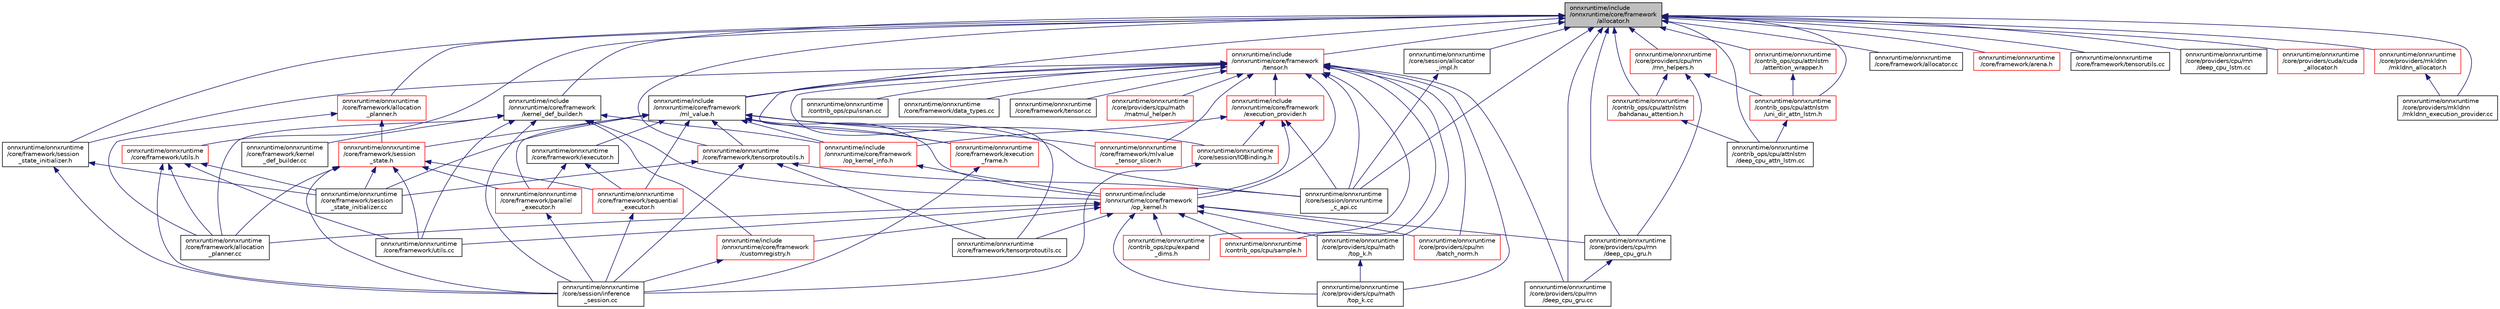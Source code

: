 digraph "onnxruntime/include/onnxruntime/core/framework/allocator.h"
{
  edge [fontname="Helvetica",fontsize="10",labelfontname="Helvetica",labelfontsize="10"];
  node [fontname="Helvetica",fontsize="10",shape=record];
  Node31 [label="onnxruntime/include\l/onnxruntime/core/framework\l/allocator.h",height=0.2,width=0.4,color="black", fillcolor="grey75", style="filled", fontcolor="black"];
  Node31 -> Node32 [dir="back",color="midnightblue",fontsize="10",style="solid",fontname="Helvetica"];
  Node32 [label="onnxruntime/include\l/onnxruntime/core/framework\l/kernel_def_builder.h",height=0.2,width=0.4,color="black", fillcolor="white", style="filled",URL="$kernel__def__builder_8h.html"];
  Node32 -> Node33 [dir="back",color="midnightblue",fontsize="10",style="solid",fontname="Helvetica"];
  Node33 [label="onnxruntime/include\l/onnxruntime/core/framework\l/customregistry.h",height=0.2,width=0.4,color="red", fillcolor="white", style="filled",URL="$customregistry_8h.html"];
  Node33 -> Node38 [dir="back",color="midnightblue",fontsize="10",style="solid",fontname="Helvetica"];
  Node38 [label="onnxruntime/onnxruntime\l/core/session/inference\l_session.cc",height=0.2,width=0.4,color="black", fillcolor="white", style="filled",URL="$inference__session_8cc.html"];
  Node32 -> Node39 [dir="back",color="midnightblue",fontsize="10",style="solid",fontname="Helvetica"];
  Node39 [label="onnxruntime/include\l/onnxruntime/core/framework\l/op_kernel.h",height=0.2,width=0.4,color="red", fillcolor="white", style="filled",URL="$op__kernel_8h.html"];
  Node39 -> Node33 [dir="back",color="midnightblue",fontsize="10",style="solid",fontname="Helvetica"];
  Node39 -> Node53 [dir="back",color="midnightblue",fontsize="10",style="solid",fontname="Helvetica"];
  Node53 [label="onnxruntime/onnxruntime\l/contrib_ops/cpu/expand\l_dims.h",height=0.2,width=0.4,color="red", fillcolor="white", style="filled",URL="$expand__dims_8h.html"];
  Node39 -> Node55 [dir="back",color="midnightblue",fontsize="10",style="solid",fontname="Helvetica"];
  Node55 [label="onnxruntime/onnxruntime\l/contrib_ops/cpu/sample.h",height=0.2,width=0.4,color="red", fillcolor="white", style="filled",URL="$sample_8h.html"];
  Node39 -> Node60 [dir="back",color="midnightblue",fontsize="10",style="solid",fontname="Helvetica"];
  Node60 [label="onnxruntime/onnxruntime\l/core/framework/allocation\l_planner.cc",height=0.2,width=0.4,color="black", fillcolor="white", style="filled",URL="$allocation__planner_8cc.html"];
  Node39 -> Node78 [dir="back",color="midnightblue",fontsize="10",style="solid",fontname="Helvetica"];
  Node78 [label="onnxruntime/onnxruntime\l/core/framework/tensorprotoutils.cc",height=0.2,width=0.4,color="black", fillcolor="white", style="filled",URL="$tensorprotoutils_8cc.html"];
  Node39 -> Node81 [dir="back",color="midnightblue",fontsize="10",style="solid",fontname="Helvetica"];
  Node81 [label="onnxruntime/onnxruntime\l/core/framework/utils.cc",height=0.2,width=0.4,color="black", fillcolor="white", style="filled",URL="$utils_8cc.html"];
  Node39 -> Node105 [dir="back",color="midnightblue",fontsize="10",style="solid",fontname="Helvetica"];
  Node105 [label="onnxruntime/onnxruntime\l/core/providers/cpu/math\l/top_k.cc",height=0.2,width=0.4,color="black", fillcolor="white", style="filled",URL="$top__k_8cc.html"];
  Node39 -> Node106 [dir="back",color="midnightblue",fontsize="10",style="solid",fontname="Helvetica"];
  Node106 [label="onnxruntime/onnxruntime\l/core/providers/cpu/math\l/top_k.h",height=0.2,width=0.4,color="black", fillcolor="white", style="filled",URL="$top__k_8h.html"];
  Node106 -> Node105 [dir="back",color="midnightblue",fontsize="10",style="solid",fontname="Helvetica"];
  Node39 -> Node144 [dir="back",color="midnightblue",fontsize="10",style="solid",fontname="Helvetica"];
  Node144 [label="onnxruntime/onnxruntime\l/core/providers/cpu/nn\l/batch_norm.h",height=0.2,width=0.4,color="red", fillcolor="white", style="filled",URL="$cpu_2nn_2batch__norm_8h.html"];
  Node39 -> Node181 [dir="back",color="midnightblue",fontsize="10",style="solid",fontname="Helvetica"];
  Node181 [label="onnxruntime/onnxruntime\l/core/providers/cpu/rnn\l/deep_cpu_gru.h",height=0.2,width=0.4,color="black", fillcolor="white", style="filled",URL="$deep__cpu__gru_8h.html"];
  Node181 -> Node182 [dir="back",color="midnightblue",fontsize="10",style="solid",fontname="Helvetica"];
  Node182 [label="onnxruntime/onnxruntime\l/core/providers/cpu/rnn\l/deep_cpu_gru.cc",height=0.2,width=0.4,color="black", fillcolor="white", style="filled",URL="$deep__cpu__gru_8cc.html"];
  Node32 -> Node297 [dir="back",color="midnightblue",fontsize="10",style="solid",fontname="Helvetica"];
  Node297 [label="onnxruntime/include\l/onnxruntime/core/framework\l/op_kernel_info.h",height=0.2,width=0.4,color="red", fillcolor="white", style="filled",URL="$op__kernel__info_8h.html"];
  Node297 -> Node39 [dir="back",color="midnightblue",fontsize="10",style="solid",fontname="Helvetica"];
  Node32 -> Node60 [dir="back",color="midnightblue",fontsize="10",style="solid",fontname="Helvetica"];
  Node32 -> Node298 [dir="back",color="midnightblue",fontsize="10",style="solid",fontname="Helvetica"];
  Node298 [label="onnxruntime/onnxruntime\l/core/framework/kernel\l_def_builder.cc",height=0.2,width=0.4,color="black", fillcolor="white", style="filled",URL="$kernel__def__builder_8cc.html"];
  Node32 -> Node81 [dir="back",color="midnightblue",fontsize="10",style="solid",fontname="Helvetica"];
  Node32 -> Node38 [dir="back",color="midnightblue",fontsize="10",style="solid",fontname="Helvetica"];
  Node31 -> Node299 [dir="back",color="midnightblue",fontsize="10",style="solid",fontname="Helvetica"];
  Node299 [label="onnxruntime/include\l/onnxruntime/core/framework\l/ml_value.h",height=0.2,width=0.4,color="black", fillcolor="white", style="filled",URL="$ml__value_8h.html"];
  Node299 -> Node39 [dir="back",color="midnightblue",fontsize="10",style="solid",fontname="Helvetica"];
  Node299 -> Node297 [dir="back",color="midnightblue",fontsize="10",style="solid",fontname="Helvetica"];
  Node299 -> Node300 [dir="back",color="midnightblue",fontsize="10",style="solid",fontname="Helvetica"];
  Node300 [label="onnxruntime/onnxruntime\l/core/framework/execution\l_frame.h",height=0.2,width=0.4,color="red", fillcolor="white", style="filled",URL="$execution__frame_8h.html"];
  Node300 -> Node38 [dir="back",color="midnightblue",fontsize="10",style="solid",fontname="Helvetica"];
  Node299 -> Node301 [dir="back",color="midnightblue",fontsize="10",style="solid",fontname="Helvetica"];
  Node301 [label="onnxruntime/onnxruntime\l/core/framework/iexecutor.h",height=0.2,width=0.4,color="black", fillcolor="white", style="filled",URL="$iexecutor_8h.html"];
  Node301 -> Node302 [dir="back",color="midnightblue",fontsize="10",style="solid",fontname="Helvetica"];
  Node302 [label="onnxruntime/onnxruntime\l/core/framework/parallel\l_executor.h",height=0.2,width=0.4,color="red", fillcolor="white", style="filled",URL="$parallel__executor_8h.html"];
  Node302 -> Node38 [dir="back",color="midnightblue",fontsize="10",style="solid",fontname="Helvetica"];
  Node301 -> Node303 [dir="back",color="midnightblue",fontsize="10",style="solid",fontname="Helvetica"];
  Node303 [label="onnxruntime/onnxruntime\l/core/framework/sequential\l_executor.h",height=0.2,width=0.4,color="red", fillcolor="white", style="filled",URL="$sequential__executor_8h.html"];
  Node303 -> Node38 [dir="back",color="midnightblue",fontsize="10",style="solid",fontname="Helvetica"];
  Node299 -> Node304 [dir="back",color="midnightblue",fontsize="10",style="solid",fontname="Helvetica"];
  Node304 [label="onnxruntime/onnxruntime\l/core/framework/mlvalue\l_tensor_slicer.h",height=0.2,width=0.4,color="red", fillcolor="white", style="filled",URL="$mlvalue__tensor__slicer_8h.html"];
  Node299 -> Node302 [dir="back",color="midnightblue",fontsize="10",style="solid",fontname="Helvetica"];
  Node299 -> Node303 [dir="back",color="midnightblue",fontsize="10",style="solid",fontname="Helvetica"];
  Node299 -> Node306 [dir="back",color="midnightblue",fontsize="10",style="solid",fontname="Helvetica"];
  Node306 [label="onnxruntime/onnxruntime\l/core/framework/session\l_state.h",height=0.2,width=0.4,color="red", fillcolor="white", style="filled",URL="$session__state_8h.html"];
  Node306 -> Node60 [dir="back",color="midnightblue",fontsize="10",style="solid",fontname="Helvetica"];
  Node306 -> Node302 [dir="back",color="midnightblue",fontsize="10",style="solid",fontname="Helvetica"];
  Node306 -> Node303 [dir="back",color="midnightblue",fontsize="10",style="solid",fontname="Helvetica"];
  Node306 -> Node63 [dir="back",color="midnightblue",fontsize="10",style="solid",fontname="Helvetica"];
  Node63 [label="onnxruntime/onnxruntime\l/core/framework/session\l_state_initializer.cc",height=0.2,width=0.4,color="black", fillcolor="white", style="filled",URL="$session__state__initializer_8cc.html"];
  Node306 -> Node81 [dir="back",color="midnightblue",fontsize="10",style="solid",fontname="Helvetica"];
  Node306 -> Node38 [dir="back",color="midnightblue",fontsize="10",style="solid",fontname="Helvetica"];
  Node299 -> Node63 [dir="back",color="midnightblue",fontsize="10",style="solid",fontname="Helvetica"];
  Node299 -> Node307 [dir="back",color="midnightblue",fontsize="10",style="solid",fontname="Helvetica"];
  Node307 [label="onnxruntime/onnxruntime\l/core/framework/tensorprotoutils.h",height=0.2,width=0.4,color="red", fillcolor="white", style="filled",URL="$tensorprotoutils_8h.html"];
  Node307 -> Node63 [dir="back",color="midnightblue",fontsize="10",style="solid",fontname="Helvetica"];
  Node307 -> Node78 [dir="back",color="midnightblue",fontsize="10",style="solid",fontname="Helvetica"];
  Node307 -> Node38 [dir="back",color="midnightblue",fontsize="10",style="solid",fontname="Helvetica"];
  Node307 -> Node308 [dir="back",color="midnightblue",fontsize="10",style="solid",fontname="Helvetica"];
  Node308 [label="onnxruntime/onnxruntime\l/core/session/onnxruntime\l_c_api.cc",height=0.2,width=0.4,color="black", fillcolor="white", style="filled",URL="$onnxruntime__c__api_8cc.html"];
  Node299 -> Node309 [dir="back",color="midnightblue",fontsize="10",style="solid",fontname="Helvetica"];
  Node309 [label="onnxruntime/onnxruntime\l/core/session/IOBinding.h",height=0.2,width=0.4,color="red", fillcolor="white", style="filled",URL="$IOBinding_8h.html"];
  Node309 -> Node38 [dir="back",color="midnightblue",fontsize="10",style="solid",fontname="Helvetica"];
  Node299 -> Node308 [dir="back",color="midnightblue",fontsize="10",style="solid",fontname="Helvetica"];
  Node31 -> Node310 [dir="back",color="midnightblue",fontsize="10",style="solid",fontname="Helvetica"];
  Node310 [label="onnxruntime/include\l/onnxruntime/core/framework\l/tensor.h",height=0.2,width=0.4,color="red", fillcolor="white", style="filled",URL="$tensor_8h.html"];
  Node310 -> Node311 [dir="back",color="midnightblue",fontsize="10",style="solid",fontname="Helvetica"];
  Node311 [label="onnxruntime/include\l/onnxruntime/core/framework\l/execution_provider.h",height=0.2,width=0.4,color="red", fillcolor="white", style="filled",URL="$execution__provider_8h.html"];
  Node311 -> Node39 [dir="back",color="midnightblue",fontsize="10",style="solid",fontname="Helvetica"];
  Node311 -> Node297 [dir="back",color="midnightblue",fontsize="10",style="solid",fontname="Helvetica"];
  Node311 -> Node309 [dir="back",color="midnightblue",fontsize="10",style="solid",fontname="Helvetica"];
  Node311 -> Node308 [dir="back",color="midnightblue",fontsize="10",style="solid",fontname="Helvetica"];
  Node310 -> Node299 [dir="back",color="midnightblue",fontsize="10",style="solid",fontname="Helvetica"];
  Node310 -> Node39 [dir="back",color="midnightblue",fontsize="10",style="solid",fontname="Helvetica"];
  Node310 -> Node53 [dir="back",color="midnightblue",fontsize="10",style="solid",fontname="Helvetica"];
  Node310 -> Node55 [dir="back",color="midnightblue",fontsize="10",style="solid",fontname="Helvetica"];
  Node310 -> Node58 [dir="back",color="midnightblue",fontsize="10",style="solid",fontname="Helvetica"];
  Node58 [label="onnxruntime/onnxruntime\l/contrib_ops/cpu/isnan.cc",height=0.2,width=0.4,color="black", fillcolor="white", style="filled",URL="$isnan_8cc.html"];
  Node310 -> Node321 [dir="back",color="midnightblue",fontsize="10",style="solid",fontname="Helvetica"];
  Node321 [label="onnxruntime/onnxruntime\l/core/framework/data_types.cc",height=0.2,width=0.4,color="black", fillcolor="white", style="filled",URL="$data__types_8cc.html"];
  Node310 -> Node300 [dir="back",color="midnightblue",fontsize="10",style="solid",fontname="Helvetica"];
  Node310 -> Node304 [dir="back",color="midnightblue",fontsize="10",style="solid",fontname="Helvetica"];
  Node310 -> Node322 [dir="back",color="midnightblue",fontsize="10",style="solid",fontname="Helvetica"];
  Node322 [label="onnxruntime/onnxruntime\l/core/framework/session\l_state_initializer.h",height=0.2,width=0.4,color="black", fillcolor="white", style="filled",URL="$session__state__initializer_8h.html"];
  Node322 -> Node63 [dir="back",color="midnightblue",fontsize="10",style="solid",fontname="Helvetica"];
  Node322 -> Node38 [dir="back",color="midnightblue",fontsize="10",style="solid",fontname="Helvetica"];
  Node310 -> Node323 [dir="back",color="midnightblue",fontsize="10",style="solid",fontname="Helvetica"];
  Node323 [label="onnxruntime/onnxruntime\l/core/framework/tensor.cc",height=0.2,width=0.4,color="black", fillcolor="white", style="filled",URL="$tensor_8cc.html"];
  Node310 -> Node78 [dir="back",color="midnightblue",fontsize="10",style="solid",fontname="Helvetica"];
  Node310 -> Node324 [dir="back",color="midnightblue",fontsize="10",style="solid",fontname="Helvetica"];
  Node324 [label="onnxruntime/onnxruntime\l/core/providers/cpu/math\l/matmul_helper.h",height=0.2,width=0.4,color="red", fillcolor="white", style="filled",URL="$matmul__helper_8h.html"];
  Node310 -> Node105 [dir="back",color="midnightblue",fontsize="10",style="solid",fontname="Helvetica"];
  Node310 -> Node106 [dir="back",color="midnightblue",fontsize="10",style="solid",fontname="Helvetica"];
  Node310 -> Node144 [dir="back",color="midnightblue",fontsize="10",style="solid",fontname="Helvetica"];
  Node310 -> Node182 [dir="back",color="midnightblue",fontsize="10",style="solid",fontname="Helvetica"];
  Node310 -> Node308 [dir="back",color="midnightblue",fontsize="10",style="solid",fontname="Helvetica"];
  Node31 -> Node336 [dir="back",color="midnightblue",fontsize="10",style="solid",fontname="Helvetica"];
  Node336 [label="onnxruntime/onnxruntime\l/contrib_ops/cpu/attnlstm\l/attention_wrapper.h",height=0.2,width=0.4,color="red", fillcolor="white", style="filled",URL="$attention__wrapper_8h.html"];
  Node336 -> Node334 [dir="back",color="midnightblue",fontsize="10",style="solid",fontname="Helvetica"];
  Node334 [label="onnxruntime/onnxruntime\l/contrib_ops/cpu/attnlstm\l/uni_dir_attn_lstm.h",height=0.2,width=0.4,color="red", fillcolor="white", style="filled",URL="$uni__dir__attn__lstm_8h.html"];
  Node334 -> Node52 [dir="back",color="midnightblue",fontsize="10",style="solid",fontname="Helvetica"];
  Node52 [label="onnxruntime/onnxruntime\l/contrib_ops/cpu/attnlstm\l/deep_cpu_attn_lstm.cc",height=0.2,width=0.4,color="black", fillcolor="white", style="filled",URL="$deep__cpu__attn__lstm_8cc.html"];
  Node31 -> Node332 [dir="back",color="midnightblue",fontsize="10",style="solid",fontname="Helvetica"];
  Node332 [label="onnxruntime/onnxruntime\l/contrib_ops/cpu/attnlstm\l/bahdanau_attention.h",height=0.2,width=0.4,color="red", fillcolor="white", style="filled",URL="$bahdanau__attention_8h.html"];
  Node332 -> Node52 [dir="back",color="midnightblue",fontsize="10",style="solid",fontname="Helvetica"];
  Node31 -> Node334 [dir="back",color="midnightblue",fontsize="10",style="solid",fontname="Helvetica"];
  Node31 -> Node52 [dir="back",color="midnightblue",fontsize="10",style="solid",fontname="Helvetica"];
  Node31 -> Node337 [dir="back",color="midnightblue",fontsize="10",style="solid",fontname="Helvetica"];
  Node337 [label="onnxruntime/onnxruntime\l/core/framework/allocation\l_planner.h",height=0.2,width=0.4,color="red", fillcolor="white", style="filled",URL="$allocation__planner_8h.html"];
  Node337 -> Node60 [dir="back",color="midnightblue",fontsize="10",style="solid",fontname="Helvetica"];
  Node337 -> Node306 [dir="back",color="midnightblue",fontsize="10",style="solid",fontname="Helvetica"];
  Node31 -> Node342 [dir="back",color="midnightblue",fontsize="10",style="solid",fontname="Helvetica"];
  Node342 [label="onnxruntime/onnxruntime\l/core/framework/allocator.cc",height=0.2,width=0.4,color="black", fillcolor="white", style="filled",URL="$allocator_8cc.html"];
  Node31 -> Node343 [dir="back",color="midnightblue",fontsize="10",style="solid",fontname="Helvetica"];
  Node343 [label="onnxruntime/onnxruntime\l/core/framework/arena.h",height=0.2,width=0.4,color="red", fillcolor="white", style="filled",URL="$arena_8h.html"];
  Node31 -> Node322 [dir="back",color="midnightblue",fontsize="10",style="solid",fontname="Helvetica"];
  Node31 -> Node307 [dir="back",color="midnightblue",fontsize="10",style="solid",fontname="Helvetica"];
  Node31 -> Node349 [dir="back",color="midnightblue",fontsize="10",style="solid",fontname="Helvetica"];
  Node349 [label="onnxruntime/onnxruntime\l/core/framework/tensorutils.cc",height=0.2,width=0.4,color="black", fillcolor="white", style="filled",URL="$tensorutils_8cc.html"];
  Node31 -> Node350 [dir="back",color="midnightblue",fontsize="10",style="solid",fontname="Helvetica"];
  Node350 [label="onnxruntime/onnxruntime\l/core/framework/utils.h",height=0.2,width=0.4,color="red", fillcolor="white", style="filled",URL="$framework_2utils_8h.html"];
  Node350 -> Node60 [dir="back",color="midnightblue",fontsize="10",style="solid",fontname="Helvetica"];
  Node350 -> Node63 [dir="back",color="midnightblue",fontsize="10",style="solid",fontname="Helvetica"];
  Node350 -> Node81 [dir="back",color="midnightblue",fontsize="10",style="solid",fontname="Helvetica"];
  Node350 -> Node38 [dir="back",color="midnightblue",fontsize="10",style="solid",fontname="Helvetica"];
  Node31 -> Node182 [dir="back",color="midnightblue",fontsize="10",style="solid",fontname="Helvetica"];
  Node31 -> Node181 [dir="back",color="midnightblue",fontsize="10",style="solid",fontname="Helvetica"];
  Node31 -> Node184 [dir="back",color="midnightblue",fontsize="10",style="solid",fontname="Helvetica"];
  Node184 [label="onnxruntime/onnxruntime\l/core/providers/cpu/rnn\l/deep_cpu_lstm.cc",height=0.2,width=0.4,color="black", fillcolor="white", style="filled",URL="$deep__cpu__lstm_8cc.html"];
  Node31 -> Node330 [dir="back",color="midnightblue",fontsize="10",style="solid",fontname="Helvetica"];
  Node330 [label="onnxruntime/onnxruntime\l/core/providers/cpu/rnn\l/rnn_helpers.h",height=0.2,width=0.4,color="red", fillcolor="white", style="filled",URL="$rnn__helpers_8h.html"];
  Node330 -> Node332 [dir="back",color="midnightblue",fontsize="10",style="solid",fontname="Helvetica"];
  Node330 -> Node334 [dir="back",color="midnightblue",fontsize="10",style="solid",fontname="Helvetica"];
  Node330 -> Node181 [dir="back",color="midnightblue",fontsize="10",style="solid",fontname="Helvetica"];
  Node31 -> Node351 [dir="back",color="midnightblue",fontsize="10",style="solid",fontname="Helvetica"];
  Node351 [label="onnxruntime/onnxruntime\l/core/providers/cuda/cuda\l_allocator.h",height=0.2,width=0.4,color="red", fillcolor="white", style="filled",URL="$cuda__allocator_8h.html"];
  Node31 -> Node352 [dir="back",color="midnightblue",fontsize="10",style="solid",fontname="Helvetica"];
  Node352 [label="onnxruntime/onnxruntime\l/core/providers/mkldnn\l/mkldnn_allocator.h",height=0.2,width=0.4,color="red", fillcolor="white", style="filled",URL="$mkldnn__allocator_8h.html"];
  Node352 -> Node50 [dir="back",color="midnightblue",fontsize="10",style="solid",fontname="Helvetica"];
  Node50 [label="onnxruntime/onnxruntime\l/core/providers/mkldnn\l/mkldnn_execution_provider.cc",height=0.2,width=0.4,color="black", fillcolor="white", style="filled",URL="$mkldnn__execution__provider_8cc.html"];
  Node31 -> Node50 [dir="back",color="midnightblue",fontsize="10",style="solid",fontname="Helvetica"];
  Node31 -> Node353 [dir="back",color="midnightblue",fontsize="10",style="solid",fontname="Helvetica"];
  Node353 [label="onnxruntime/onnxruntime\l/core/session/allocator\l_impl.h",height=0.2,width=0.4,color="black", fillcolor="white", style="filled",URL="$allocator__impl_8h.html"];
  Node353 -> Node308 [dir="back",color="midnightblue",fontsize="10",style="solid",fontname="Helvetica"];
  Node31 -> Node308 [dir="back",color="midnightblue",fontsize="10",style="solid",fontname="Helvetica"];
}
